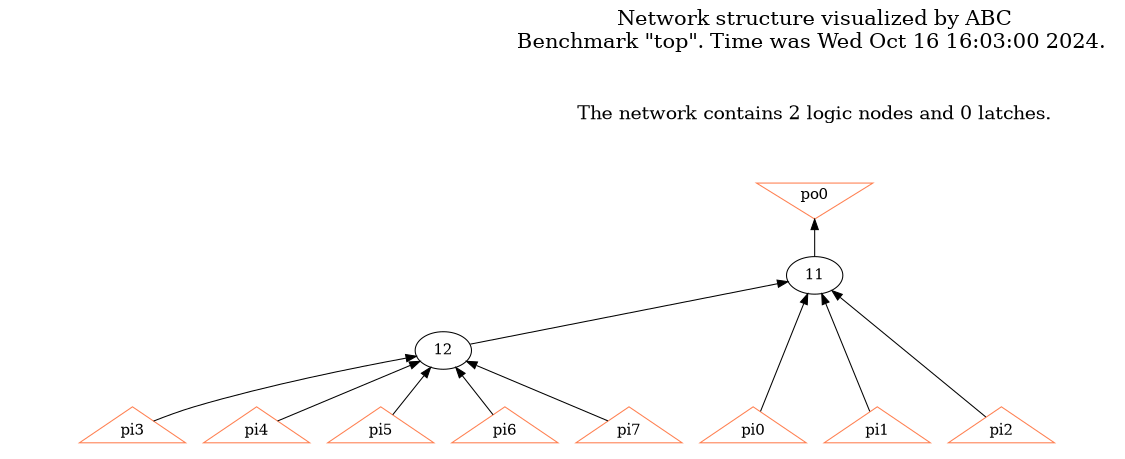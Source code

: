 # Network structure generated by ABC

digraph network {
size = "7.5,10";
center = true;
edge [dir = back];

{
  node [shape = plaintext];
  edge [style = invis];
  LevelTitle1 [label=""];
  LevelTitle2 [label=""];
  Level3 [label = ""];
  Level2 [label = ""];
  Level1 [label = ""];
  Level0 [label = ""];
  LevelTitle1 ->  LevelTitle2 ->  Level3 ->  Level2 ->  Level1 ->  Level0;
}

{
  rank = same;
  LevelTitle1;
  title1 [shape=plaintext,
          fontsize=20,
          fontname = "Times-Roman",
          label="Network structure visualized by ABC\nBenchmark \"top\". Time was Wed Oct 16 16:03:00 2024. "
         ];
}

{
  rank = same;
  LevelTitle2;
  title2 [shape=plaintext,
          fontsize=18,
          fontname = "Times-Roman",
          label="The network contains 2 logic nodes and 0 latches.\n"
         ];
}

{
  rank = same;
  Level3;
  Node9 [label = "po0", shape = invtriangle, color = coral, fillcolor = coral];
}

{
  rank = same;
  Level2;
  Node11 [label = "11\n", shape = ellipse];
}

{
  rank = same;
  Level1;
  Node12 [label = "12\n", shape = ellipse];
}

{
  rank = same;
  Level0;
  Node1 [label = "pi0", shape = triangle, color = coral, fillcolor = coral];
  Node2 [label = "pi1", shape = triangle, color = coral, fillcolor = coral];
  Node3 [label = "pi2", shape = triangle, color = coral, fillcolor = coral];
  Node4 [label = "pi3", shape = triangle, color = coral, fillcolor = coral];
  Node5 [label = "pi4", shape = triangle, color = coral, fillcolor = coral];
  Node6 [label = "pi5", shape = triangle, color = coral, fillcolor = coral];
  Node7 [label = "pi6", shape = triangle, color = coral, fillcolor = coral];
  Node8 [label = "pi7", shape = triangle, color = coral, fillcolor = coral];
}

title1 -> title2 [style = invis];
title2 -> Node9 [style = invis];
Node9 -> Node11 [style = solid];
Node11 -> Node12 [style = solid];
Node11 -> Node1 [style = solid];
Node11 -> Node2 [style = solid];
Node11 -> Node3 [style = solid];
Node12 -> Node4 [style = solid];
Node12 -> Node5 [style = solid];
Node12 -> Node6 [style = solid];
Node12 -> Node7 [style = solid];
Node12 -> Node8 [style = solid];
}

